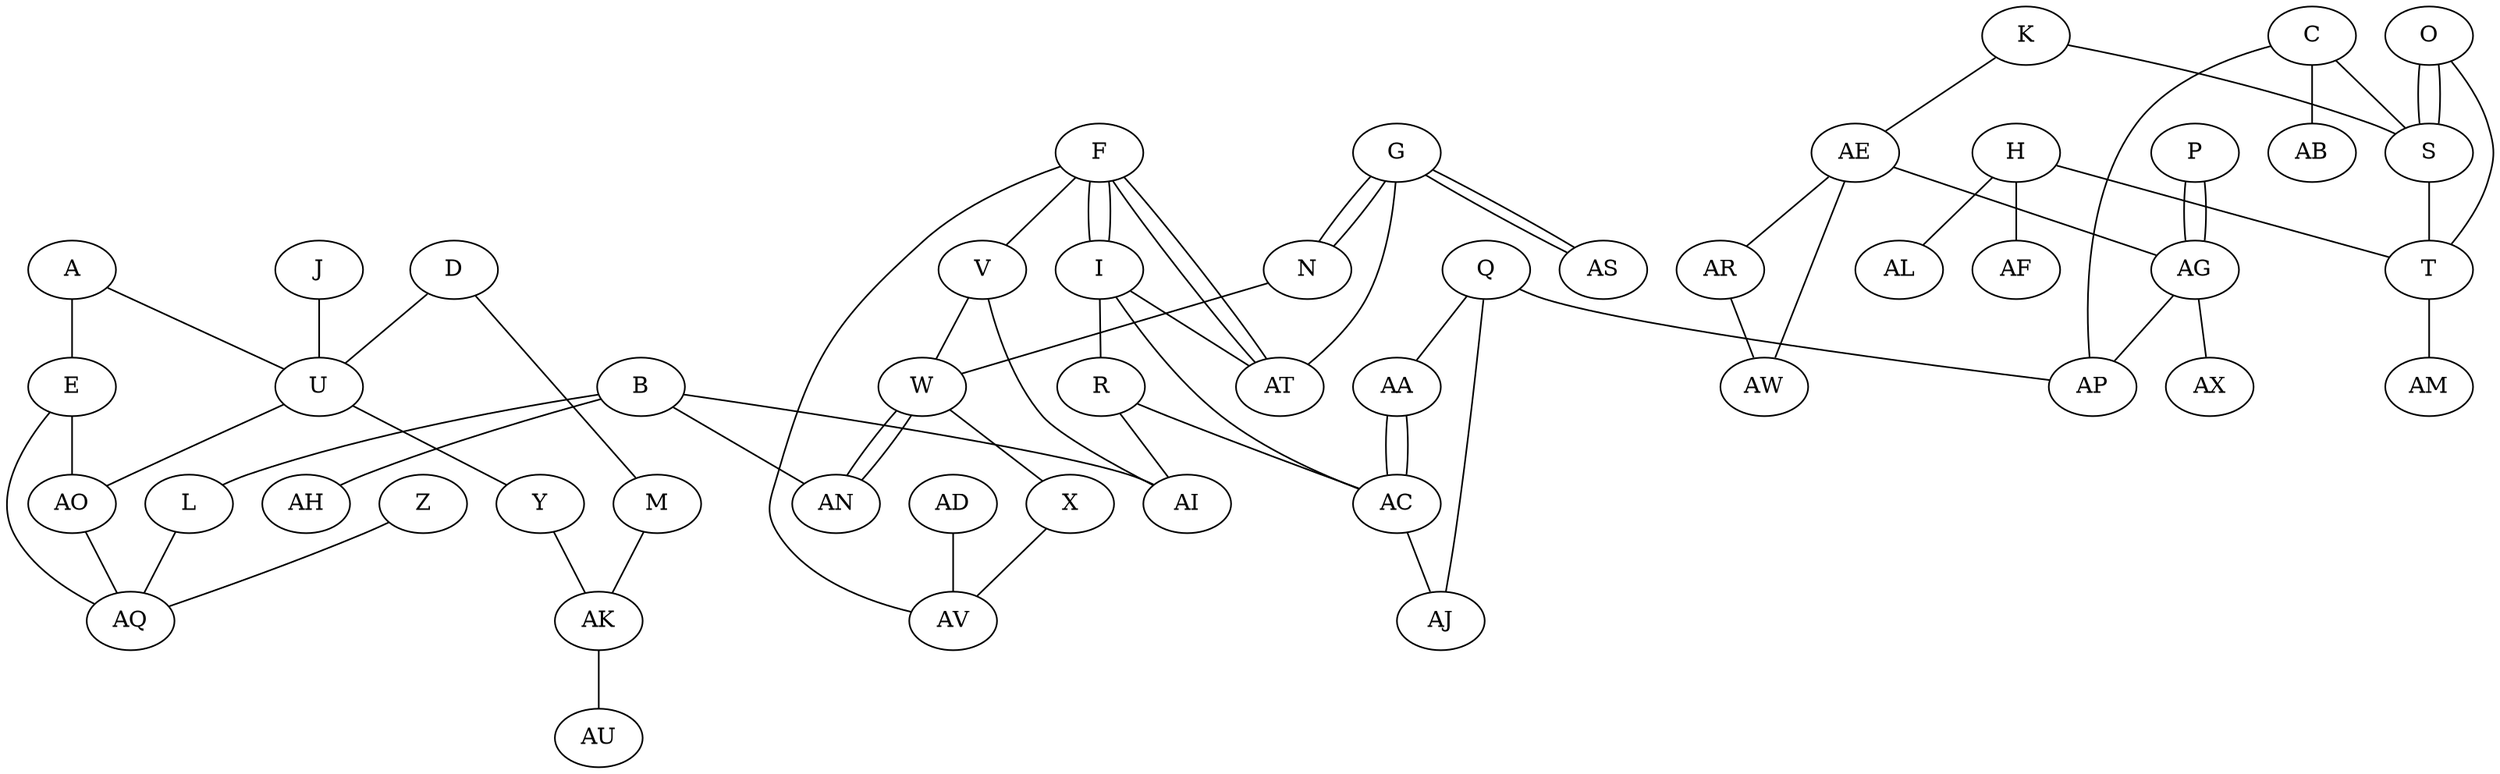 // random seed 42
graph {
	A [pos="6394,250"];
	B [pos="2750,2232"];
	C [pos="7364,6766"];
	D [pos="8921,869"];
	E [pos="4219,297"];
	F [pos="2186,5053"];
	G [pos="265,1988"];
	H [pos="6498,5449"];
	I [pos="2204,5892"];
	J [pos="8094,64"];
	K [pos="8058,6981"];
	L [pos="3402,1554"];
	M [pos="9572,3365"];
	N [pos="927,967"];
	O [pos="8474,6037"];
	P [pos="8071,7297"];
	Q [pos="5362,9731"];
	R [pos="3785,5520"];
	S [pos="8294,6185"];
	T [pos="8617,5773"];
	U [pos="7045,458"];
	V [pos="2278,2893"];
	W [pos="797,2327"];
	X [pos="1010,2779"];
	Y [pos="6356,3648"];
	Z [pos="3701,2095"];
	AA [pos="2669,9366"];
	AB [pos="6480,6091"];
	AC [pos="1711,7291"];
	AD [pos="1634,3794"];
	AE [pos="9895,6399"];
	AF [pos="5569,6846"];
	AG [pos="8428,7759"];
	AH [pos="2290,321"];
	AI [pos="3154,2677"];
	AJ [pos="2109,9429"];
	AK [pos="8763,3146"];
	AL [pos="6554,3956"];
	AM [pos="9145,4588"];
	AN [pos="2648,2466"];
	AO [pos="5613,2627"];
	AP [pos="5845,8978"];
	AQ [pos="3994,2193"];
	AR [pos="9975,5095"];
	AS [pos="909,471"];
	AT [pos="1096,6274"];
	AU [pos="7920,4221"];
	AV [pos="635,3816"];
	AW [pos="9961,5291"];
	AX [pos="9710,8607"];
	B -- AI;
	AR -- AW;
	W -- X;
	AE -- AG;
	C -- AP;
	A -- U;
	D -- U;
	Q -- AJ;
	P -- AG;
	AA -- AC;
	R -- AI;
	X -- AV;
	M -- AK;
	S -- T;
	I -- AC;
	B -- L;
	C -- S;
	B -- AH;
	F -- I;
	E -- AQ;
	K -- AE;
	I -- AT;
	R -- AC;
	O -- S;
	V -- AI;
	AO -- AQ;
	AC -- AJ;
	K -- S;
	H -- T;
	F -- AV;
	AE -- AW;
	A -- E;
	AG -- AP;
	G -- AS;
	AD -- AV;
	C -- AB;
	N -- W;
	Z -- AQ;
	L -- AQ;
	H -- AL;
	J -- U;
	O -- T;
	U -- AO;
	AK -- AU;
	AE -- AR;
	W -- AN;
	F -- V;
	G -- AT;
	B -- AN;
	I -- R;
	D -- M;
	T -- AM;
	U -- Y;
	Q -- AP;
	E -- AO;
	F -- AT;
	Y -- AK;
	AG -- AX;
	V -- W;
	G -- N;
	Q -- AA;
	H -- AF;
	P -- AG;
	AA -- AC;
	F -- I;
	O -- S;
	G -- AS;
	W -- AN;
	F -- AT;
	G -- N;
}
